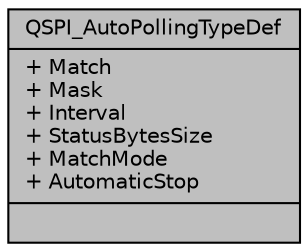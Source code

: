 digraph "QSPI_AutoPollingTypeDef"
{
  edge [fontname="Helvetica",fontsize="10",labelfontname="Helvetica",labelfontsize="10"];
  node [fontname="Helvetica",fontsize="10",shape=record];
  Node1 [label="{QSPI_AutoPollingTypeDef\n|+ Match\l+ Mask\l+ Interval\l+ StatusBytesSize\l+ MatchMode\l+ AutomaticStop\l|}",height=0.2,width=0.4,color="black", fillcolor="grey75", style="filled", fontcolor="black"];
}
